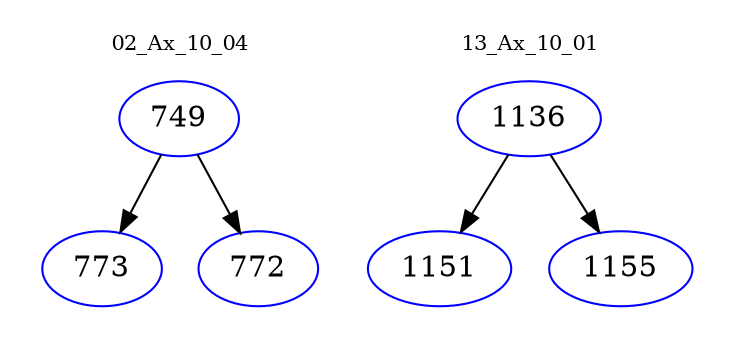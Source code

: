 digraph{
subgraph cluster_0 {
color = white
label = "02_Ax_10_04";
fontsize=10;
T0_749 [label="749", color="blue"]
T0_749 -> T0_773 [color="black"]
T0_773 [label="773", color="blue"]
T0_749 -> T0_772 [color="black"]
T0_772 [label="772", color="blue"]
}
subgraph cluster_1 {
color = white
label = "13_Ax_10_01";
fontsize=10;
T1_1136 [label="1136", color="blue"]
T1_1136 -> T1_1151 [color="black"]
T1_1151 [label="1151", color="blue"]
T1_1136 -> T1_1155 [color="black"]
T1_1155 [label="1155", color="blue"]
}
}
